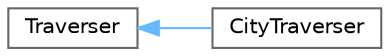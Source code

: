 digraph "Graphical Class Hierarchy"
{
 // LATEX_PDF_SIZE
  bgcolor="transparent";
  edge [fontname=Helvetica,fontsize=10,labelfontname=Helvetica,labelfontsize=10];
  node [fontname=Helvetica,fontsize=10,shape=box,height=0.2,width=0.4];
  rankdir="LR";
  Node0 [id="Node000000",label="Traverser",height=0.2,width=0.4,color="grey40", fillcolor="white", style="filled",URL="$classTraverser.html",tooltip="Interface for iterating over Transportation objects."];
  Node0 -> Node1 [id="edge50_Node000000_Node000001",dir="back",color="steelblue1",style="solid",tooltip=" "];
  Node1 [id="Node000001",label="CityTraverser",height=0.2,width=0.4,color="grey40", fillcolor="white", style="filled",URL="$classCityTraverser.html",tooltip="A concrete iterator for traversing transportation elements in a city."];
}
